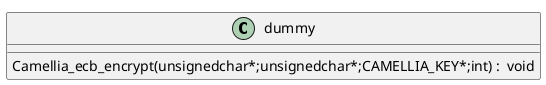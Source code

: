 @startuml
!pragma layout smetana
class dummy {
Camellia_ecb_encrypt(unsignedchar*;unsignedchar*;CAMELLIA_KEY*;int) :  void  [[[./../../.././qc/crypto/camellia/cmll_ecb.c.html#144]]]
} 
@enduml
